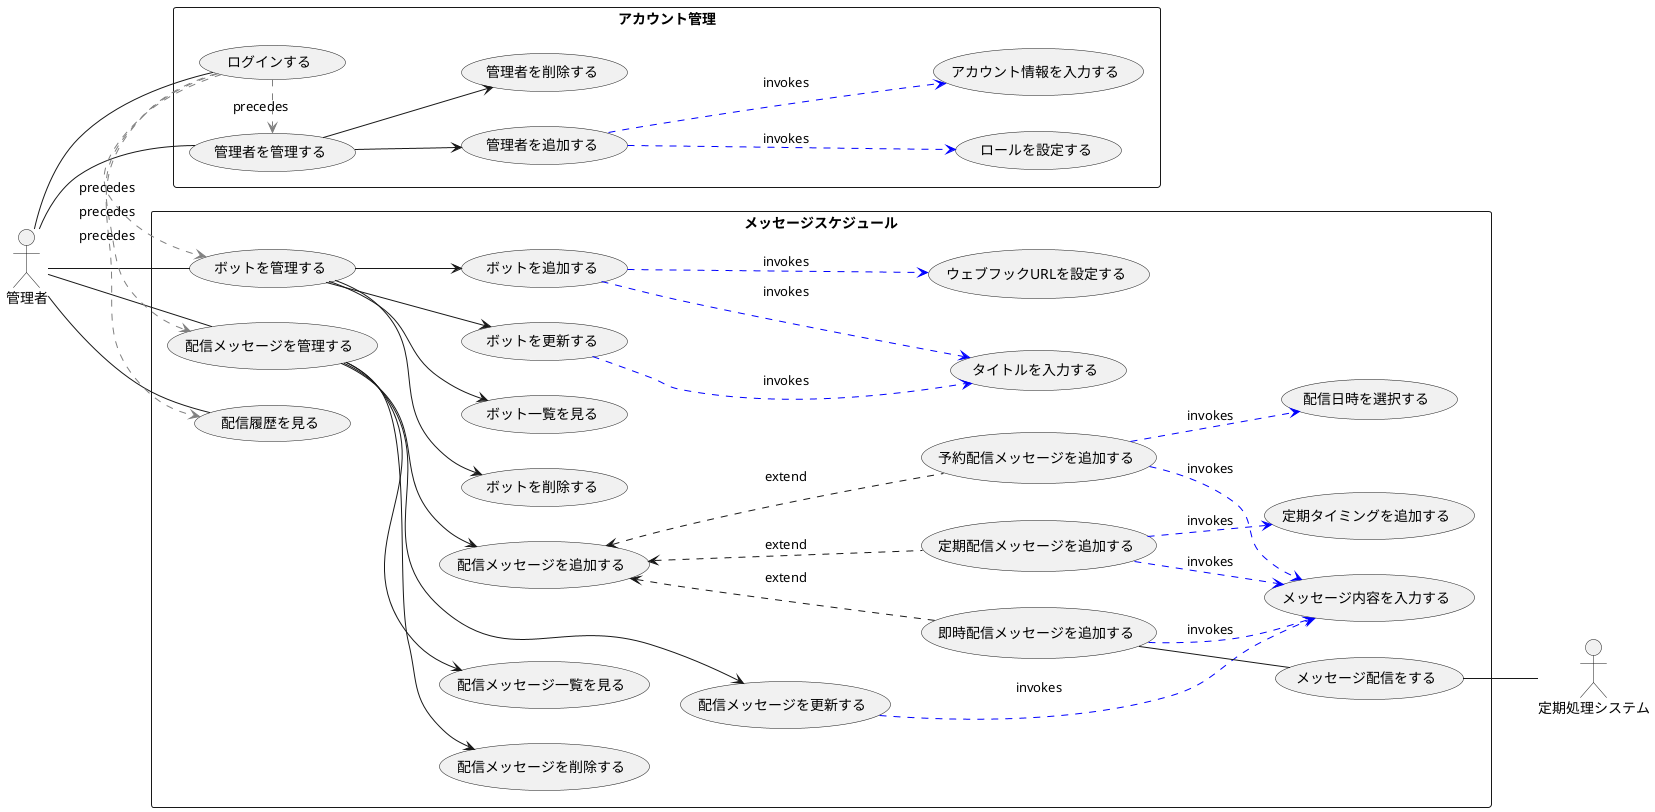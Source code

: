 @startuml usecase

left to right direction

:管理者:
:定期処理システム:

rectangle メッセージスケジュール {
  usecase ボットを管理する
  usecase ボットを更新する
  usecase ボットを追加する
  usecase ボットを削除する
  usecase ボット一覧を見る
  usecase タイトルを入力する
  usecase ウェブフックURLを設定する

  usecase 配信メッセージを管理する
  usecase 配信メッセージを追加する
  usecase 即時配信メッセージを追加する
  usecase 定期配信メッセージを追加する
  usecase 予約配信メッセージを追加する
  usecase 配信メッセージを更新する
  usecase 配信メッセージを削除する
  usecase 配信メッセージ一覧を見る
  usecase メッセージ内容を入力する
  usecase 配信日時を選択する
  usecase 定期タイミングを追加する

  usecase 配信履歴を見る

  usecase メッセージ配信をする
}

rectangle アカウント管理 {
  usecase ログインする
  usecase 管理者を管理する
  usecase 管理者を追加する
  usecase 管理者を削除する
  usecase アカウント情報を入力する
  usecase ロールを設定する
}

管理者 -- ボットを管理する
ボットを管理する --> ボットを追加する
ボットを管理する --> ボットを更新する
ボットを管理する --> ボットを削除する
ボットを管理する --> ボット一覧を見る
ボットを追加する ..> タイトルを入力する #blue :invokes
ボットを追加する ..> ウェブフックURLを設定する #blue : invokes
ボットを更新する ..> タイトルを入力する #blue :invokes

管理者 -- 配信メッセージを管理する
配信メッセージを管理する --> 配信メッセージを追加する
配信メッセージを追加する <.. 即時配信メッセージを追加する :extend
配信メッセージを追加する <.. 定期配信メッセージを追加する :extend
配信メッセージを追加する <.. 予約配信メッセージを追加する :extend
配信メッセージを管理する --> 配信メッセージを更新する
配信メッセージを管理する --> 配信メッセージを削除する
配信メッセージを管理する --> 配信メッセージ一覧を見る
即時配信メッセージを追加する ..> メッセージ内容を入力する #blue :invokes
定期配信メッセージを追加する ..> メッセージ内容を入力する #blue :invokes
予約配信メッセージを追加する ..> メッセージ内容を入力する #blue :invokes
予約配信メッセージを追加する ..> 配信日時を選択する #blue :invokes
定期配信メッセージを追加する ..> 定期タイミングを追加する #blue :invokes
配信メッセージを更新する ..> メッセージ内容を入力する #blue :invokes

管理者 -- 配信履歴を見る

管理者 -- ログインする
管理者 -- 管理者を管理する
管理者を管理する --> 管理者を追加する
管理者を管理する --> 管理者を削除する
管理者を追加する ..> アカウント情報を入力する #blue :invokes
管理者を追加する ..> ロールを設定する #blue :invokes

ログインする .> ボットを管理する #gray :precedes
ログインする .> 配信メッセージを管理する #gray :precedes
ログインする .> 配信履歴を見る #gray :precedes
ログインする .> 管理者を管理する #gray :precedes

即時配信メッセージを追加する -- メッセージ配信をする
メッセージ配信をする -- 定期処理システム

@enduml
